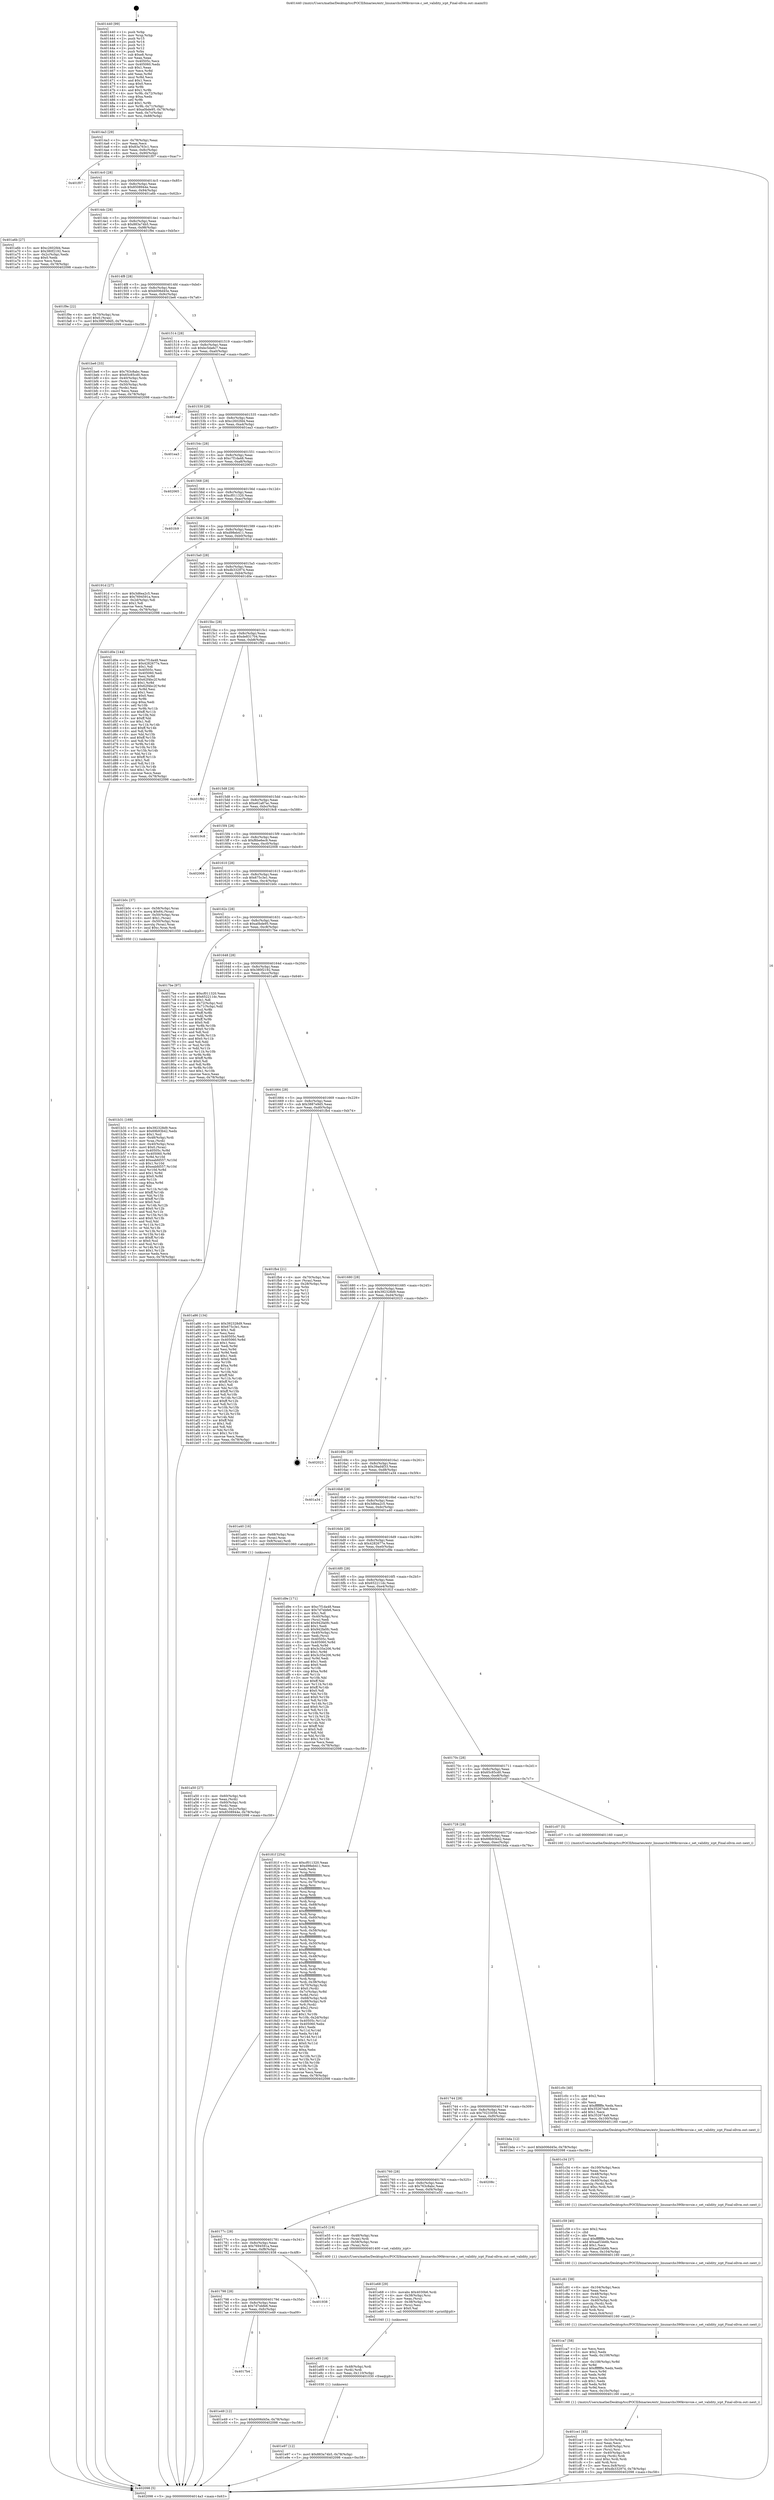 digraph "0x401440" {
  label = "0x401440 (/mnt/c/Users/mathe/Desktop/tcc/POCII/binaries/extr_linuxarchs390kvmvsie.c_set_validity_icpt_Final-ollvm.out::main(0))"
  labelloc = "t"
  node[shape=record]

  Entry [label="",width=0.3,height=0.3,shape=circle,fillcolor=black,style=filled]
  "0x4014a3" [label="{
     0x4014a3 [29]\l
     | [instrs]\l
     &nbsp;&nbsp;0x4014a3 \<+3\>: mov -0x78(%rbp),%eax\l
     &nbsp;&nbsp;0x4014a6 \<+2\>: mov %eax,%ecx\l
     &nbsp;&nbsp;0x4014a8 \<+6\>: sub $0x83a763c1,%ecx\l
     &nbsp;&nbsp;0x4014ae \<+6\>: mov %eax,-0x8c(%rbp)\l
     &nbsp;&nbsp;0x4014b4 \<+6\>: mov %ecx,-0x90(%rbp)\l
     &nbsp;&nbsp;0x4014ba \<+6\>: je 0000000000401f07 \<main+0xac7\>\l
  }"]
  "0x401f07" [label="{
     0x401f07\l
  }", style=dashed]
  "0x4014c0" [label="{
     0x4014c0 [28]\l
     | [instrs]\l
     &nbsp;&nbsp;0x4014c0 \<+5\>: jmp 00000000004014c5 \<main+0x85\>\l
     &nbsp;&nbsp;0x4014c5 \<+6\>: mov -0x8c(%rbp),%eax\l
     &nbsp;&nbsp;0x4014cb \<+5\>: sub $0x8508944e,%eax\l
     &nbsp;&nbsp;0x4014d0 \<+6\>: mov %eax,-0x94(%rbp)\l
     &nbsp;&nbsp;0x4014d6 \<+6\>: je 0000000000401a6b \<main+0x62b\>\l
  }"]
  Exit [label="",width=0.3,height=0.3,shape=circle,fillcolor=black,style=filled,peripheries=2]
  "0x401a6b" [label="{
     0x401a6b [27]\l
     | [instrs]\l
     &nbsp;&nbsp;0x401a6b \<+5\>: mov $0xc2602fd4,%eax\l
     &nbsp;&nbsp;0x401a70 \<+5\>: mov $0x380f2192,%ecx\l
     &nbsp;&nbsp;0x401a75 \<+3\>: mov -0x2c(%rbp),%edx\l
     &nbsp;&nbsp;0x401a78 \<+3\>: cmp $0x0,%edx\l
     &nbsp;&nbsp;0x401a7b \<+3\>: cmove %ecx,%eax\l
     &nbsp;&nbsp;0x401a7e \<+3\>: mov %eax,-0x78(%rbp)\l
     &nbsp;&nbsp;0x401a81 \<+5\>: jmp 0000000000402098 \<main+0xc58\>\l
  }"]
  "0x4014dc" [label="{
     0x4014dc [28]\l
     | [instrs]\l
     &nbsp;&nbsp;0x4014dc \<+5\>: jmp 00000000004014e1 \<main+0xa1\>\l
     &nbsp;&nbsp;0x4014e1 \<+6\>: mov -0x8c(%rbp),%eax\l
     &nbsp;&nbsp;0x4014e7 \<+5\>: sub $0x883a74b5,%eax\l
     &nbsp;&nbsp;0x4014ec \<+6\>: mov %eax,-0x98(%rbp)\l
     &nbsp;&nbsp;0x4014f2 \<+6\>: je 0000000000401f9e \<main+0xb5e\>\l
  }"]
  "0x401e97" [label="{
     0x401e97 [12]\l
     | [instrs]\l
     &nbsp;&nbsp;0x401e97 \<+7\>: movl $0x883a74b5,-0x78(%rbp)\l
     &nbsp;&nbsp;0x401e9e \<+5\>: jmp 0000000000402098 \<main+0xc58\>\l
  }"]
  "0x401f9e" [label="{
     0x401f9e [22]\l
     | [instrs]\l
     &nbsp;&nbsp;0x401f9e \<+4\>: mov -0x70(%rbp),%rax\l
     &nbsp;&nbsp;0x401fa2 \<+6\>: movl $0x0,(%rax)\l
     &nbsp;&nbsp;0x401fa8 \<+7\>: movl $0x3887e9d5,-0x78(%rbp)\l
     &nbsp;&nbsp;0x401faf \<+5\>: jmp 0000000000402098 \<main+0xc58\>\l
  }"]
  "0x4014f8" [label="{
     0x4014f8 [28]\l
     | [instrs]\l
     &nbsp;&nbsp;0x4014f8 \<+5\>: jmp 00000000004014fd \<main+0xbd\>\l
     &nbsp;&nbsp;0x4014fd \<+6\>: mov -0x8c(%rbp),%eax\l
     &nbsp;&nbsp;0x401503 \<+5\>: sub $0xb006d45e,%eax\l
     &nbsp;&nbsp;0x401508 \<+6\>: mov %eax,-0x9c(%rbp)\l
     &nbsp;&nbsp;0x40150e \<+6\>: je 0000000000401be6 \<main+0x7a6\>\l
  }"]
  "0x401e85" [label="{
     0x401e85 [18]\l
     | [instrs]\l
     &nbsp;&nbsp;0x401e85 \<+4\>: mov -0x48(%rbp),%rdi\l
     &nbsp;&nbsp;0x401e89 \<+3\>: mov (%rdi),%rdi\l
     &nbsp;&nbsp;0x401e8c \<+6\>: mov %eax,-0x110(%rbp)\l
     &nbsp;&nbsp;0x401e92 \<+5\>: call 0000000000401030 \<free@plt\>\l
     | [calls]\l
     &nbsp;&nbsp;0x401030 \{1\} (unknown)\l
  }"]
  "0x401be6" [label="{
     0x401be6 [33]\l
     | [instrs]\l
     &nbsp;&nbsp;0x401be6 \<+5\>: mov $0x763c8abc,%eax\l
     &nbsp;&nbsp;0x401beb \<+5\>: mov $0x65c85cd0,%ecx\l
     &nbsp;&nbsp;0x401bf0 \<+4\>: mov -0x40(%rbp),%rdx\l
     &nbsp;&nbsp;0x401bf4 \<+2\>: mov (%rdx),%esi\l
     &nbsp;&nbsp;0x401bf6 \<+4\>: mov -0x50(%rbp),%rdx\l
     &nbsp;&nbsp;0x401bfa \<+2\>: cmp (%rdx),%esi\l
     &nbsp;&nbsp;0x401bfc \<+3\>: cmovl %ecx,%eax\l
     &nbsp;&nbsp;0x401bff \<+3\>: mov %eax,-0x78(%rbp)\l
     &nbsp;&nbsp;0x401c02 \<+5\>: jmp 0000000000402098 \<main+0xc58\>\l
  }"]
  "0x401514" [label="{
     0x401514 [28]\l
     | [instrs]\l
     &nbsp;&nbsp;0x401514 \<+5\>: jmp 0000000000401519 \<main+0xd9\>\l
     &nbsp;&nbsp;0x401519 \<+6\>: mov -0x8c(%rbp),%eax\l
     &nbsp;&nbsp;0x40151f \<+5\>: sub $0xbc5da6c7,%eax\l
     &nbsp;&nbsp;0x401524 \<+6\>: mov %eax,-0xa0(%rbp)\l
     &nbsp;&nbsp;0x40152a \<+6\>: je 0000000000401eaf \<main+0xa6f\>\l
  }"]
  "0x401e68" [label="{
     0x401e68 [29]\l
     | [instrs]\l
     &nbsp;&nbsp;0x401e68 \<+10\>: movabs $0x4030b6,%rdi\l
     &nbsp;&nbsp;0x401e72 \<+4\>: mov -0x38(%rbp),%rsi\l
     &nbsp;&nbsp;0x401e76 \<+2\>: mov %eax,(%rsi)\l
     &nbsp;&nbsp;0x401e78 \<+4\>: mov -0x38(%rbp),%rsi\l
     &nbsp;&nbsp;0x401e7c \<+2\>: mov (%rsi),%esi\l
     &nbsp;&nbsp;0x401e7e \<+2\>: mov $0x0,%al\l
     &nbsp;&nbsp;0x401e80 \<+5\>: call 0000000000401040 \<printf@plt\>\l
     | [calls]\l
     &nbsp;&nbsp;0x401040 \{1\} (unknown)\l
  }"]
  "0x401eaf" [label="{
     0x401eaf\l
  }", style=dashed]
  "0x401530" [label="{
     0x401530 [28]\l
     | [instrs]\l
     &nbsp;&nbsp;0x401530 \<+5\>: jmp 0000000000401535 \<main+0xf5\>\l
     &nbsp;&nbsp;0x401535 \<+6\>: mov -0x8c(%rbp),%eax\l
     &nbsp;&nbsp;0x40153b \<+5\>: sub $0xc2602fd4,%eax\l
     &nbsp;&nbsp;0x401540 \<+6\>: mov %eax,-0xa4(%rbp)\l
     &nbsp;&nbsp;0x401546 \<+6\>: je 0000000000401ea3 \<main+0xa63\>\l
  }"]
  "0x4017b4" [label="{
     0x4017b4\l
  }", style=dashed]
  "0x401ea3" [label="{
     0x401ea3\l
  }", style=dashed]
  "0x40154c" [label="{
     0x40154c [28]\l
     | [instrs]\l
     &nbsp;&nbsp;0x40154c \<+5\>: jmp 0000000000401551 \<main+0x111\>\l
     &nbsp;&nbsp;0x401551 \<+6\>: mov -0x8c(%rbp),%eax\l
     &nbsp;&nbsp;0x401557 \<+5\>: sub $0xc7f1da48,%eax\l
     &nbsp;&nbsp;0x40155c \<+6\>: mov %eax,-0xa8(%rbp)\l
     &nbsp;&nbsp;0x401562 \<+6\>: je 0000000000402065 \<main+0xc25\>\l
  }"]
  "0x401e49" [label="{
     0x401e49 [12]\l
     | [instrs]\l
     &nbsp;&nbsp;0x401e49 \<+7\>: movl $0xb006d45e,-0x78(%rbp)\l
     &nbsp;&nbsp;0x401e50 \<+5\>: jmp 0000000000402098 \<main+0xc58\>\l
  }"]
  "0x402065" [label="{
     0x402065\l
  }", style=dashed]
  "0x401568" [label="{
     0x401568 [28]\l
     | [instrs]\l
     &nbsp;&nbsp;0x401568 \<+5\>: jmp 000000000040156d \<main+0x12d\>\l
     &nbsp;&nbsp;0x40156d \<+6\>: mov -0x8c(%rbp),%eax\l
     &nbsp;&nbsp;0x401573 \<+5\>: sub $0xcf011320,%eax\l
     &nbsp;&nbsp;0x401578 \<+6\>: mov %eax,-0xac(%rbp)\l
     &nbsp;&nbsp;0x40157e \<+6\>: je 0000000000401fc9 \<main+0xb89\>\l
  }"]
  "0x401798" [label="{
     0x401798 [28]\l
     | [instrs]\l
     &nbsp;&nbsp;0x401798 \<+5\>: jmp 000000000040179d \<main+0x35d\>\l
     &nbsp;&nbsp;0x40179d \<+6\>: mov -0x8c(%rbp),%eax\l
     &nbsp;&nbsp;0x4017a3 \<+5\>: sub $0x7d7ebfe6,%eax\l
     &nbsp;&nbsp;0x4017a8 \<+6\>: mov %eax,-0xfc(%rbp)\l
     &nbsp;&nbsp;0x4017ae \<+6\>: je 0000000000401e49 \<main+0xa09\>\l
  }"]
  "0x401fc9" [label="{
     0x401fc9\l
  }", style=dashed]
  "0x401584" [label="{
     0x401584 [28]\l
     | [instrs]\l
     &nbsp;&nbsp;0x401584 \<+5\>: jmp 0000000000401589 \<main+0x149\>\l
     &nbsp;&nbsp;0x401589 \<+6\>: mov -0x8c(%rbp),%eax\l
     &nbsp;&nbsp;0x40158f \<+5\>: sub $0xd98eb411,%eax\l
     &nbsp;&nbsp;0x401594 \<+6\>: mov %eax,-0xb0(%rbp)\l
     &nbsp;&nbsp;0x40159a \<+6\>: je 000000000040191d \<main+0x4dd\>\l
  }"]
  "0x401938" [label="{
     0x401938\l
  }", style=dashed]
  "0x40191d" [label="{
     0x40191d [27]\l
     | [instrs]\l
     &nbsp;&nbsp;0x40191d \<+5\>: mov $0x3d6ea2c5,%eax\l
     &nbsp;&nbsp;0x401922 \<+5\>: mov $0x7694591a,%ecx\l
     &nbsp;&nbsp;0x401927 \<+3\>: mov -0x2d(%rbp),%dl\l
     &nbsp;&nbsp;0x40192a \<+3\>: test $0x1,%dl\l
     &nbsp;&nbsp;0x40192d \<+3\>: cmovne %ecx,%eax\l
     &nbsp;&nbsp;0x401930 \<+3\>: mov %eax,-0x78(%rbp)\l
     &nbsp;&nbsp;0x401933 \<+5\>: jmp 0000000000402098 \<main+0xc58\>\l
  }"]
  "0x4015a0" [label="{
     0x4015a0 [28]\l
     | [instrs]\l
     &nbsp;&nbsp;0x4015a0 \<+5\>: jmp 00000000004015a5 \<main+0x165\>\l
     &nbsp;&nbsp;0x4015a5 \<+6\>: mov -0x8c(%rbp),%eax\l
     &nbsp;&nbsp;0x4015ab \<+5\>: sub $0xdb332974,%eax\l
     &nbsp;&nbsp;0x4015b0 \<+6\>: mov %eax,-0xb4(%rbp)\l
     &nbsp;&nbsp;0x4015b6 \<+6\>: je 0000000000401d0e \<main+0x8ce\>\l
  }"]
  "0x40177c" [label="{
     0x40177c [28]\l
     | [instrs]\l
     &nbsp;&nbsp;0x40177c \<+5\>: jmp 0000000000401781 \<main+0x341\>\l
     &nbsp;&nbsp;0x401781 \<+6\>: mov -0x8c(%rbp),%eax\l
     &nbsp;&nbsp;0x401787 \<+5\>: sub $0x7694591a,%eax\l
     &nbsp;&nbsp;0x40178c \<+6\>: mov %eax,-0xf8(%rbp)\l
     &nbsp;&nbsp;0x401792 \<+6\>: je 0000000000401938 \<main+0x4f8\>\l
  }"]
  "0x401d0e" [label="{
     0x401d0e [144]\l
     | [instrs]\l
     &nbsp;&nbsp;0x401d0e \<+5\>: mov $0xc7f1da48,%eax\l
     &nbsp;&nbsp;0x401d13 \<+5\>: mov $0x4282677e,%ecx\l
     &nbsp;&nbsp;0x401d18 \<+2\>: mov $0x1,%dl\l
     &nbsp;&nbsp;0x401d1a \<+7\>: mov 0x40505c,%esi\l
     &nbsp;&nbsp;0x401d21 \<+7\>: mov 0x405060,%edi\l
     &nbsp;&nbsp;0x401d28 \<+3\>: mov %esi,%r8d\l
     &nbsp;&nbsp;0x401d2b \<+7\>: add $0x62f4bc2f,%r8d\l
     &nbsp;&nbsp;0x401d32 \<+4\>: sub $0x1,%r8d\l
     &nbsp;&nbsp;0x401d36 \<+7\>: sub $0x62f4bc2f,%r8d\l
     &nbsp;&nbsp;0x401d3d \<+4\>: imul %r8d,%esi\l
     &nbsp;&nbsp;0x401d41 \<+3\>: and $0x1,%esi\l
     &nbsp;&nbsp;0x401d44 \<+3\>: cmp $0x0,%esi\l
     &nbsp;&nbsp;0x401d47 \<+4\>: sete %r9b\l
     &nbsp;&nbsp;0x401d4b \<+3\>: cmp $0xa,%edi\l
     &nbsp;&nbsp;0x401d4e \<+4\>: setl %r10b\l
     &nbsp;&nbsp;0x401d52 \<+3\>: mov %r9b,%r11b\l
     &nbsp;&nbsp;0x401d55 \<+4\>: xor $0xff,%r11b\l
     &nbsp;&nbsp;0x401d59 \<+3\>: mov %r10b,%bl\l
     &nbsp;&nbsp;0x401d5c \<+3\>: xor $0xff,%bl\l
     &nbsp;&nbsp;0x401d5f \<+3\>: xor $0x1,%dl\l
     &nbsp;&nbsp;0x401d62 \<+3\>: mov %r11b,%r14b\l
     &nbsp;&nbsp;0x401d65 \<+4\>: and $0xff,%r14b\l
     &nbsp;&nbsp;0x401d69 \<+3\>: and %dl,%r9b\l
     &nbsp;&nbsp;0x401d6c \<+3\>: mov %bl,%r15b\l
     &nbsp;&nbsp;0x401d6f \<+4\>: and $0xff,%r15b\l
     &nbsp;&nbsp;0x401d73 \<+3\>: and %dl,%r10b\l
     &nbsp;&nbsp;0x401d76 \<+3\>: or %r9b,%r14b\l
     &nbsp;&nbsp;0x401d79 \<+3\>: or %r10b,%r15b\l
     &nbsp;&nbsp;0x401d7c \<+3\>: xor %r15b,%r14b\l
     &nbsp;&nbsp;0x401d7f \<+3\>: or %bl,%r11b\l
     &nbsp;&nbsp;0x401d82 \<+4\>: xor $0xff,%r11b\l
     &nbsp;&nbsp;0x401d86 \<+3\>: or $0x1,%dl\l
     &nbsp;&nbsp;0x401d89 \<+3\>: and %dl,%r11b\l
     &nbsp;&nbsp;0x401d8c \<+3\>: or %r11b,%r14b\l
     &nbsp;&nbsp;0x401d8f \<+4\>: test $0x1,%r14b\l
     &nbsp;&nbsp;0x401d93 \<+3\>: cmovne %ecx,%eax\l
     &nbsp;&nbsp;0x401d96 \<+3\>: mov %eax,-0x78(%rbp)\l
     &nbsp;&nbsp;0x401d99 \<+5\>: jmp 0000000000402098 \<main+0xc58\>\l
  }"]
  "0x4015bc" [label="{
     0x4015bc [28]\l
     | [instrs]\l
     &nbsp;&nbsp;0x4015bc \<+5\>: jmp 00000000004015c1 \<main+0x181\>\l
     &nbsp;&nbsp;0x4015c1 \<+6\>: mov -0x8c(%rbp),%eax\l
     &nbsp;&nbsp;0x4015c7 \<+5\>: sub $0xde831704,%eax\l
     &nbsp;&nbsp;0x4015cc \<+6\>: mov %eax,-0xb8(%rbp)\l
     &nbsp;&nbsp;0x4015d2 \<+6\>: je 0000000000401f92 \<main+0xb52\>\l
  }"]
  "0x401e55" [label="{
     0x401e55 [19]\l
     | [instrs]\l
     &nbsp;&nbsp;0x401e55 \<+4\>: mov -0x48(%rbp),%rax\l
     &nbsp;&nbsp;0x401e59 \<+3\>: mov (%rax),%rdi\l
     &nbsp;&nbsp;0x401e5c \<+4\>: mov -0x58(%rbp),%rax\l
     &nbsp;&nbsp;0x401e60 \<+3\>: mov (%rax),%rsi\l
     &nbsp;&nbsp;0x401e63 \<+5\>: call 0000000000401400 \<set_validity_icpt\>\l
     | [calls]\l
     &nbsp;&nbsp;0x401400 \{1\} (/mnt/c/Users/mathe/Desktop/tcc/POCII/binaries/extr_linuxarchs390kvmvsie.c_set_validity_icpt_Final-ollvm.out::set_validity_icpt)\l
  }"]
  "0x401f92" [label="{
     0x401f92\l
  }", style=dashed]
  "0x4015d8" [label="{
     0x4015d8 [28]\l
     | [instrs]\l
     &nbsp;&nbsp;0x4015d8 \<+5\>: jmp 00000000004015dd \<main+0x19d\>\l
     &nbsp;&nbsp;0x4015dd \<+6\>: mov -0x8c(%rbp),%eax\l
     &nbsp;&nbsp;0x4015e3 \<+5\>: sub $0xe61a87ac,%eax\l
     &nbsp;&nbsp;0x4015e8 \<+6\>: mov %eax,-0xbc(%rbp)\l
     &nbsp;&nbsp;0x4015ee \<+6\>: je 00000000004019c8 \<main+0x588\>\l
  }"]
  "0x401760" [label="{
     0x401760 [28]\l
     | [instrs]\l
     &nbsp;&nbsp;0x401760 \<+5\>: jmp 0000000000401765 \<main+0x325\>\l
     &nbsp;&nbsp;0x401765 \<+6\>: mov -0x8c(%rbp),%eax\l
     &nbsp;&nbsp;0x40176b \<+5\>: sub $0x763c8abc,%eax\l
     &nbsp;&nbsp;0x401770 \<+6\>: mov %eax,-0xf4(%rbp)\l
     &nbsp;&nbsp;0x401776 \<+6\>: je 0000000000401e55 \<main+0xa15\>\l
  }"]
  "0x4019c8" [label="{
     0x4019c8\l
  }", style=dashed]
  "0x4015f4" [label="{
     0x4015f4 [28]\l
     | [instrs]\l
     &nbsp;&nbsp;0x4015f4 \<+5\>: jmp 00000000004015f9 \<main+0x1b9\>\l
     &nbsp;&nbsp;0x4015f9 \<+6\>: mov -0x8c(%rbp),%eax\l
     &nbsp;&nbsp;0x4015ff \<+5\>: sub $0xf6be6ec9,%eax\l
     &nbsp;&nbsp;0x401604 \<+6\>: mov %eax,-0xc0(%rbp)\l
     &nbsp;&nbsp;0x40160a \<+6\>: je 0000000000402008 \<main+0xbc8\>\l
  }"]
  "0x40208c" [label="{
     0x40208c\l
  }", style=dashed]
  "0x402008" [label="{
     0x402008\l
  }", style=dashed]
  "0x401610" [label="{
     0x401610 [28]\l
     | [instrs]\l
     &nbsp;&nbsp;0x401610 \<+5\>: jmp 0000000000401615 \<main+0x1d5\>\l
     &nbsp;&nbsp;0x401615 \<+6\>: mov -0x8c(%rbp),%eax\l
     &nbsp;&nbsp;0x40161b \<+5\>: sub $0x675c3e1,%eax\l
     &nbsp;&nbsp;0x401620 \<+6\>: mov %eax,-0xc4(%rbp)\l
     &nbsp;&nbsp;0x401626 \<+6\>: je 0000000000401b0c \<main+0x6cc\>\l
  }"]
  "0x401ce1" [label="{
     0x401ce1 [45]\l
     | [instrs]\l
     &nbsp;&nbsp;0x401ce1 \<+6\>: mov -0x10c(%rbp),%ecx\l
     &nbsp;&nbsp;0x401ce7 \<+3\>: imul %eax,%ecx\l
     &nbsp;&nbsp;0x401cea \<+4\>: mov -0x48(%rbp),%rsi\l
     &nbsp;&nbsp;0x401cee \<+3\>: mov (%rsi),%rsi\l
     &nbsp;&nbsp;0x401cf1 \<+4\>: mov -0x40(%rbp),%rdi\l
     &nbsp;&nbsp;0x401cf5 \<+3\>: movslq (%rdi),%rdi\l
     &nbsp;&nbsp;0x401cf8 \<+4\>: imul $0xc,%rdi,%rdi\l
     &nbsp;&nbsp;0x401cfc \<+3\>: add %rdi,%rsi\l
     &nbsp;&nbsp;0x401cff \<+3\>: mov %ecx,0x8(%rsi)\l
     &nbsp;&nbsp;0x401d02 \<+7\>: movl $0xdb332974,-0x78(%rbp)\l
     &nbsp;&nbsp;0x401d09 \<+5\>: jmp 0000000000402098 \<main+0xc58\>\l
  }"]
  "0x401b0c" [label="{
     0x401b0c [37]\l
     | [instrs]\l
     &nbsp;&nbsp;0x401b0c \<+4\>: mov -0x58(%rbp),%rax\l
     &nbsp;&nbsp;0x401b10 \<+7\>: movq $0x64,(%rax)\l
     &nbsp;&nbsp;0x401b17 \<+4\>: mov -0x50(%rbp),%rax\l
     &nbsp;&nbsp;0x401b1b \<+6\>: movl $0x1,(%rax)\l
     &nbsp;&nbsp;0x401b21 \<+4\>: mov -0x50(%rbp),%rax\l
     &nbsp;&nbsp;0x401b25 \<+3\>: movslq (%rax),%rax\l
     &nbsp;&nbsp;0x401b28 \<+4\>: imul $0xc,%rax,%rdi\l
     &nbsp;&nbsp;0x401b2c \<+5\>: call 0000000000401050 \<malloc@plt\>\l
     | [calls]\l
     &nbsp;&nbsp;0x401050 \{1\} (unknown)\l
  }"]
  "0x40162c" [label="{
     0x40162c [28]\l
     | [instrs]\l
     &nbsp;&nbsp;0x40162c \<+5\>: jmp 0000000000401631 \<main+0x1f1\>\l
     &nbsp;&nbsp;0x401631 \<+6\>: mov -0x8c(%rbp),%eax\l
     &nbsp;&nbsp;0x401637 \<+5\>: sub $0xa0bde95,%eax\l
     &nbsp;&nbsp;0x40163c \<+6\>: mov %eax,-0xc8(%rbp)\l
     &nbsp;&nbsp;0x401642 \<+6\>: je 00000000004017be \<main+0x37e\>\l
  }"]
  "0x401ca7" [label="{
     0x401ca7 [58]\l
     | [instrs]\l
     &nbsp;&nbsp;0x401ca7 \<+2\>: xor %ecx,%ecx\l
     &nbsp;&nbsp;0x401ca9 \<+5\>: mov $0x2,%edx\l
     &nbsp;&nbsp;0x401cae \<+6\>: mov %edx,-0x108(%rbp)\l
     &nbsp;&nbsp;0x401cb4 \<+1\>: cltd\l
     &nbsp;&nbsp;0x401cb5 \<+7\>: mov -0x108(%rbp),%r8d\l
     &nbsp;&nbsp;0x401cbc \<+3\>: idiv %r8d\l
     &nbsp;&nbsp;0x401cbf \<+6\>: imul $0xfffffffe,%edx,%edx\l
     &nbsp;&nbsp;0x401cc5 \<+3\>: mov %ecx,%r9d\l
     &nbsp;&nbsp;0x401cc8 \<+3\>: sub %edx,%r9d\l
     &nbsp;&nbsp;0x401ccb \<+2\>: mov %ecx,%edx\l
     &nbsp;&nbsp;0x401ccd \<+3\>: sub $0x1,%edx\l
     &nbsp;&nbsp;0x401cd0 \<+3\>: add %edx,%r9d\l
     &nbsp;&nbsp;0x401cd3 \<+3\>: sub %r9d,%ecx\l
     &nbsp;&nbsp;0x401cd6 \<+6\>: mov %ecx,-0x10c(%rbp)\l
     &nbsp;&nbsp;0x401cdc \<+5\>: call 0000000000401160 \<next_i\>\l
     | [calls]\l
     &nbsp;&nbsp;0x401160 \{1\} (/mnt/c/Users/mathe/Desktop/tcc/POCII/binaries/extr_linuxarchs390kvmvsie.c_set_validity_icpt_Final-ollvm.out::next_i)\l
  }"]
  "0x4017be" [label="{
     0x4017be [97]\l
     | [instrs]\l
     &nbsp;&nbsp;0x4017be \<+5\>: mov $0xcf011320,%eax\l
     &nbsp;&nbsp;0x4017c3 \<+5\>: mov $0x652211dc,%ecx\l
     &nbsp;&nbsp;0x4017c8 \<+2\>: mov $0x1,%dl\l
     &nbsp;&nbsp;0x4017ca \<+4\>: mov -0x72(%rbp),%sil\l
     &nbsp;&nbsp;0x4017ce \<+4\>: mov -0x71(%rbp),%dil\l
     &nbsp;&nbsp;0x4017d2 \<+3\>: mov %sil,%r8b\l
     &nbsp;&nbsp;0x4017d5 \<+4\>: xor $0xff,%r8b\l
     &nbsp;&nbsp;0x4017d9 \<+3\>: mov %dil,%r9b\l
     &nbsp;&nbsp;0x4017dc \<+4\>: xor $0xff,%r9b\l
     &nbsp;&nbsp;0x4017e0 \<+3\>: xor $0x0,%dl\l
     &nbsp;&nbsp;0x4017e3 \<+3\>: mov %r8b,%r10b\l
     &nbsp;&nbsp;0x4017e6 \<+4\>: and $0x0,%r10b\l
     &nbsp;&nbsp;0x4017ea \<+3\>: and %dl,%sil\l
     &nbsp;&nbsp;0x4017ed \<+3\>: mov %r9b,%r11b\l
     &nbsp;&nbsp;0x4017f0 \<+4\>: and $0x0,%r11b\l
     &nbsp;&nbsp;0x4017f4 \<+3\>: and %dl,%dil\l
     &nbsp;&nbsp;0x4017f7 \<+3\>: or %sil,%r10b\l
     &nbsp;&nbsp;0x4017fa \<+3\>: or %dil,%r11b\l
     &nbsp;&nbsp;0x4017fd \<+3\>: xor %r11b,%r10b\l
     &nbsp;&nbsp;0x401800 \<+3\>: or %r9b,%r8b\l
     &nbsp;&nbsp;0x401803 \<+4\>: xor $0xff,%r8b\l
     &nbsp;&nbsp;0x401807 \<+3\>: or $0x0,%dl\l
     &nbsp;&nbsp;0x40180a \<+3\>: and %dl,%r8b\l
     &nbsp;&nbsp;0x40180d \<+3\>: or %r8b,%r10b\l
     &nbsp;&nbsp;0x401810 \<+4\>: test $0x1,%r10b\l
     &nbsp;&nbsp;0x401814 \<+3\>: cmovne %ecx,%eax\l
     &nbsp;&nbsp;0x401817 \<+3\>: mov %eax,-0x78(%rbp)\l
     &nbsp;&nbsp;0x40181a \<+5\>: jmp 0000000000402098 \<main+0xc58\>\l
  }"]
  "0x401648" [label="{
     0x401648 [28]\l
     | [instrs]\l
     &nbsp;&nbsp;0x401648 \<+5\>: jmp 000000000040164d \<main+0x20d\>\l
     &nbsp;&nbsp;0x40164d \<+6\>: mov -0x8c(%rbp),%eax\l
     &nbsp;&nbsp;0x401653 \<+5\>: sub $0x380f2192,%eax\l
     &nbsp;&nbsp;0x401658 \<+6\>: mov %eax,-0xcc(%rbp)\l
     &nbsp;&nbsp;0x40165e \<+6\>: je 0000000000401a86 \<main+0x646\>\l
  }"]
  "0x402098" [label="{
     0x402098 [5]\l
     | [instrs]\l
     &nbsp;&nbsp;0x402098 \<+5\>: jmp 00000000004014a3 \<main+0x63\>\l
  }"]
  "0x401440" [label="{
     0x401440 [99]\l
     | [instrs]\l
     &nbsp;&nbsp;0x401440 \<+1\>: push %rbp\l
     &nbsp;&nbsp;0x401441 \<+3\>: mov %rsp,%rbp\l
     &nbsp;&nbsp;0x401444 \<+2\>: push %r15\l
     &nbsp;&nbsp;0x401446 \<+2\>: push %r14\l
     &nbsp;&nbsp;0x401448 \<+2\>: push %r13\l
     &nbsp;&nbsp;0x40144a \<+2\>: push %r12\l
     &nbsp;&nbsp;0x40144c \<+1\>: push %rbx\l
     &nbsp;&nbsp;0x40144d \<+7\>: sub $0xe8,%rsp\l
     &nbsp;&nbsp;0x401454 \<+2\>: xor %eax,%eax\l
     &nbsp;&nbsp;0x401456 \<+7\>: mov 0x40505c,%ecx\l
     &nbsp;&nbsp;0x40145d \<+7\>: mov 0x405060,%edx\l
     &nbsp;&nbsp;0x401464 \<+3\>: sub $0x1,%eax\l
     &nbsp;&nbsp;0x401467 \<+3\>: mov %ecx,%r8d\l
     &nbsp;&nbsp;0x40146a \<+3\>: add %eax,%r8d\l
     &nbsp;&nbsp;0x40146d \<+4\>: imul %r8d,%ecx\l
     &nbsp;&nbsp;0x401471 \<+3\>: and $0x1,%ecx\l
     &nbsp;&nbsp;0x401474 \<+3\>: cmp $0x0,%ecx\l
     &nbsp;&nbsp;0x401477 \<+4\>: sete %r9b\l
     &nbsp;&nbsp;0x40147b \<+4\>: and $0x1,%r9b\l
     &nbsp;&nbsp;0x40147f \<+4\>: mov %r9b,-0x72(%rbp)\l
     &nbsp;&nbsp;0x401483 \<+3\>: cmp $0xa,%edx\l
     &nbsp;&nbsp;0x401486 \<+4\>: setl %r9b\l
     &nbsp;&nbsp;0x40148a \<+4\>: and $0x1,%r9b\l
     &nbsp;&nbsp;0x40148e \<+4\>: mov %r9b,-0x71(%rbp)\l
     &nbsp;&nbsp;0x401492 \<+7\>: movl $0xa0bde95,-0x78(%rbp)\l
     &nbsp;&nbsp;0x401499 \<+3\>: mov %edi,-0x7c(%rbp)\l
     &nbsp;&nbsp;0x40149c \<+7\>: mov %rsi,-0x88(%rbp)\l
  }"]
  "0x401c81" [label="{
     0x401c81 [38]\l
     | [instrs]\l
     &nbsp;&nbsp;0x401c81 \<+6\>: mov -0x104(%rbp),%ecx\l
     &nbsp;&nbsp;0x401c87 \<+3\>: imul %eax,%ecx\l
     &nbsp;&nbsp;0x401c8a \<+4\>: mov -0x48(%rbp),%rsi\l
     &nbsp;&nbsp;0x401c8e \<+3\>: mov (%rsi),%rsi\l
     &nbsp;&nbsp;0x401c91 \<+4\>: mov -0x40(%rbp),%rdi\l
     &nbsp;&nbsp;0x401c95 \<+3\>: movslq (%rdi),%rdi\l
     &nbsp;&nbsp;0x401c98 \<+4\>: imul $0xc,%rdi,%rdi\l
     &nbsp;&nbsp;0x401c9c \<+3\>: add %rdi,%rsi\l
     &nbsp;&nbsp;0x401c9f \<+3\>: mov %ecx,0x4(%rsi)\l
     &nbsp;&nbsp;0x401ca2 \<+5\>: call 0000000000401160 \<next_i\>\l
     | [calls]\l
     &nbsp;&nbsp;0x401160 \{1\} (/mnt/c/Users/mathe/Desktop/tcc/POCII/binaries/extr_linuxarchs390kvmvsie.c_set_validity_icpt_Final-ollvm.out::next_i)\l
  }"]
  "0x401a86" [label="{
     0x401a86 [134]\l
     | [instrs]\l
     &nbsp;&nbsp;0x401a86 \<+5\>: mov $0x392328d9,%eax\l
     &nbsp;&nbsp;0x401a8b \<+5\>: mov $0x675c3e1,%ecx\l
     &nbsp;&nbsp;0x401a90 \<+2\>: mov $0x1,%dl\l
     &nbsp;&nbsp;0x401a92 \<+2\>: xor %esi,%esi\l
     &nbsp;&nbsp;0x401a94 \<+7\>: mov 0x40505c,%edi\l
     &nbsp;&nbsp;0x401a9b \<+8\>: mov 0x405060,%r8d\l
     &nbsp;&nbsp;0x401aa3 \<+3\>: sub $0x1,%esi\l
     &nbsp;&nbsp;0x401aa6 \<+3\>: mov %edi,%r9d\l
     &nbsp;&nbsp;0x401aa9 \<+3\>: add %esi,%r9d\l
     &nbsp;&nbsp;0x401aac \<+4\>: imul %r9d,%edi\l
     &nbsp;&nbsp;0x401ab0 \<+3\>: and $0x1,%edi\l
     &nbsp;&nbsp;0x401ab3 \<+3\>: cmp $0x0,%edi\l
     &nbsp;&nbsp;0x401ab6 \<+4\>: sete %r10b\l
     &nbsp;&nbsp;0x401aba \<+4\>: cmp $0xa,%r8d\l
     &nbsp;&nbsp;0x401abe \<+4\>: setl %r11b\l
     &nbsp;&nbsp;0x401ac2 \<+3\>: mov %r10b,%bl\l
     &nbsp;&nbsp;0x401ac5 \<+3\>: xor $0xff,%bl\l
     &nbsp;&nbsp;0x401ac8 \<+3\>: mov %r11b,%r14b\l
     &nbsp;&nbsp;0x401acb \<+4\>: xor $0xff,%r14b\l
     &nbsp;&nbsp;0x401acf \<+3\>: xor $0x1,%dl\l
     &nbsp;&nbsp;0x401ad2 \<+3\>: mov %bl,%r15b\l
     &nbsp;&nbsp;0x401ad5 \<+4\>: and $0xff,%r15b\l
     &nbsp;&nbsp;0x401ad9 \<+3\>: and %dl,%r10b\l
     &nbsp;&nbsp;0x401adc \<+3\>: mov %r14b,%r12b\l
     &nbsp;&nbsp;0x401adf \<+4\>: and $0xff,%r12b\l
     &nbsp;&nbsp;0x401ae3 \<+3\>: and %dl,%r11b\l
     &nbsp;&nbsp;0x401ae6 \<+3\>: or %r10b,%r15b\l
     &nbsp;&nbsp;0x401ae9 \<+3\>: or %r11b,%r12b\l
     &nbsp;&nbsp;0x401aec \<+3\>: xor %r12b,%r15b\l
     &nbsp;&nbsp;0x401aef \<+3\>: or %r14b,%bl\l
     &nbsp;&nbsp;0x401af2 \<+3\>: xor $0xff,%bl\l
     &nbsp;&nbsp;0x401af5 \<+3\>: or $0x1,%dl\l
     &nbsp;&nbsp;0x401af8 \<+2\>: and %dl,%bl\l
     &nbsp;&nbsp;0x401afa \<+3\>: or %bl,%r15b\l
     &nbsp;&nbsp;0x401afd \<+4\>: test $0x1,%r15b\l
     &nbsp;&nbsp;0x401b01 \<+3\>: cmovne %ecx,%eax\l
     &nbsp;&nbsp;0x401b04 \<+3\>: mov %eax,-0x78(%rbp)\l
     &nbsp;&nbsp;0x401b07 \<+5\>: jmp 0000000000402098 \<main+0xc58\>\l
  }"]
  "0x401664" [label="{
     0x401664 [28]\l
     | [instrs]\l
     &nbsp;&nbsp;0x401664 \<+5\>: jmp 0000000000401669 \<main+0x229\>\l
     &nbsp;&nbsp;0x401669 \<+6\>: mov -0x8c(%rbp),%eax\l
     &nbsp;&nbsp;0x40166f \<+5\>: sub $0x3887e9d5,%eax\l
     &nbsp;&nbsp;0x401674 \<+6\>: mov %eax,-0xd0(%rbp)\l
     &nbsp;&nbsp;0x40167a \<+6\>: je 0000000000401fb4 \<main+0xb74\>\l
  }"]
  "0x401c59" [label="{
     0x401c59 [40]\l
     | [instrs]\l
     &nbsp;&nbsp;0x401c59 \<+5\>: mov $0x2,%ecx\l
     &nbsp;&nbsp;0x401c5e \<+1\>: cltd\l
     &nbsp;&nbsp;0x401c5f \<+2\>: idiv %ecx\l
     &nbsp;&nbsp;0x401c61 \<+6\>: imul $0xfffffffe,%edx,%ecx\l
     &nbsp;&nbsp;0x401c67 \<+6\>: add $0xaaf1bb6b,%ecx\l
     &nbsp;&nbsp;0x401c6d \<+3\>: add $0x1,%ecx\l
     &nbsp;&nbsp;0x401c70 \<+6\>: sub $0xaaf1bb6b,%ecx\l
     &nbsp;&nbsp;0x401c76 \<+6\>: mov %ecx,-0x104(%rbp)\l
     &nbsp;&nbsp;0x401c7c \<+5\>: call 0000000000401160 \<next_i\>\l
     | [calls]\l
     &nbsp;&nbsp;0x401160 \{1\} (/mnt/c/Users/mathe/Desktop/tcc/POCII/binaries/extr_linuxarchs390kvmvsie.c_set_validity_icpt_Final-ollvm.out::next_i)\l
  }"]
  "0x401fb4" [label="{
     0x401fb4 [21]\l
     | [instrs]\l
     &nbsp;&nbsp;0x401fb4 \<+4\>: mov -0x70(%rbp),%rax\l
     &nbsp;&nbsp;0x401fb8 \<+2\>: mov (%rax),%eax\l
     &nbsp;&nbsp;0x401fba \<+4\>: lea -0x28(%rbp),%rsp\l
     &nbsp;&nbsp;0x401fbe \<+1\>: pop %rbx\l
     &nbsp;&nbsp;0x401fbf \<+2\>: pop %r12\l
     &nbsp;&nbsp;0x401fc1 \<+2\>: pop %r13\l
     &nbsp;&nbsp;0x401fc3 \<+2\>: pop %r14\l
     &nbsp;&nbsp;0x401fc5 \<+2\>: pop %r15\l
     &nbsp;&nbsp;0x401fc7 \<+1\>: pop %rbp\l
     &nbsp;&nbsp;0x401fc8 \<+1\>: ret\l
  }"]
  "0x401680" [label="{
     0x401680 [28]\l
     | [instrs]\l
     &nbsp;&nbsp;0x401680 \<+5\>: jmp 0000000000401685 \<main+0x245\>\l
     &nbsp;&nbsp;0x401685 \<+6\>: mov -0x8c(%rbp),%eax\l
     &nbsp;&nbsp;0x40168b \<+5\>: sub $0x392328d9,%eax\l
     &nbsp;&nbsp;0x401690 \<+6\>: mov %eax,-0xd4(%rbp)\l
     &nbsp;&nbsp;0x401696 \<+6\>: je 0000000000402023 \<main+0xbe3\>\l
  }"]
  "0x401c34" [label="{
     0x401c34 [37]\l
     | [instrs]\l
     &nbsp;&nbsp;0x401c34 \<+6\>: mov -0x100(%rbp),%ecx\l
     &nbsp;&nbsp;0x401c3a \<+3\>: imul %eax,%ecx\l
     &nbsp;&nbsp;0x401c3d \<+4\>: mov -0x48(%rbp),%rsi\l
     &nbsp;&nbsp;0x401c41 \<+3\>: mov (%rsi),%rsi\l
     &nbsp;&nbsp;0x401c44 \<+4\>: mov -0x40(%rbp),%rdi\l
     &nbsp;&nbsp;0x401c48 \<+3\>: movslq (%rdi),%rdi\l
     &nbsp;&nbsp;0x401c4b \<+4\>: imul $0xc,%rdi,%rdi\l
     &nbsp;&nbsp;0x401c4f \<+3\>: add %rdi,%rsi\l
     &nbsp;&nbsp;0x401c52 \<+2\>: mov %ecx,(%rsi)\l
     &nbsp;&nbsp;0x401c54 \<+5\>: call 0000000000401160 \<next_i\>\l
     | [calls]\l
     &nbsp;&nbsp;0x401160 \{1\} (/mnt/c/Users/mathe/Desktop/tcc/POCII/binaries/extr_linuxarchs390kvmvsie.c_set_validity_icpt_Final-ollvm.out::next_i)\l
  }"]
  "0x402023" [label="{
     0x402023\l
  }", style=dashed]
  "0x40169c" [label="{
     0x40169c [28]\l
     | [instrs]\l
     &nbsp;&nbsp;0x40169c \<+5\>: jmp 00000000004016a1 \<main+0x261\>\l
     &nbsp;&nbsp;0x4016a1 \<+6\>: mov -0x8c(%rbp),%eax\l
     &nbsp;&nbsp;0x4016a7 \<+5\>: sub $0x39ad4f33,%eax\l
     &nbsp;&nbsp;0x4016ac \<+6\>: mov %eax,-0xd8(%rbp)\l
     &nbsp;&nbsp;0x4016b2 \<+6\>: je 0000000000401a34 \<main+0x5f4\>\l
  }"]
  "0x401c0c" [label="{
     0x401c0c [40]\l
     | [instrs]\l
     &nbsp;&nbsp;0x401c0c \<+5\>: mov $0x2,%ecx\l
     &nbsp;&nbsp;0x401c11 \<+1\>: cltd\l
     &nbsp;&nbsp;0x401c12 \<+2\>: idiv %ecx\l
     &nbsp;&nbsp;0x401c14 \<+6\>: imul $0xfffffffe,%edx,%ecx\l
     &nbsp;&nbsp;0x401c1a \<+6\>: sub $0x352674a9,%ecx\l
     &nbsp;&nbsp;0x401c20 \<+3\>: add $0x1,%ecx\l
     &nbsp;&nbsp;0x401c23 \<+6\>: add $0x352674a9,%ecx\l
     &nbsp;&nbsp;0x401c29 \<+6\>: mov %ecx,-0x100(%rbp)\l
     &nbsp;&nbsp;0x401c2f \<+5\>: call 0000000000401160 \<next_i\>\l
     | [calls]\l
     &nbsp;&nbsp;0x401160 \{1\} (/mnt/c/Users/mathe/Desktop/tcc/POCII/binaries/extr_linuxarchs390kvmvsie.c_set_validity_icpt_Final-ollvm.out::next_i)\l
  }"]
  "0x401a34" [label="{
     0x401a34\l
  }", style=dashed]
  "0x4016b8" [label="{
     0x4016b8 [28]\l
     | [instrs]\l
     &nbsp;&nbsp;0x4016b8 \<+5\>: jmp 00000000004016bd \<main+0x27d\>\l
     &nbsp;&nbsp;0x4016bd \<+6\>: mov -0x8c(%rbp),%eax\l
     &nbsp;&nbsp;0x4016c3 \<+5\>: sub $0x3d6ea2c5,%eax\l
     &nbsp;&nbsp;0x4016c8 \<+6\>: mov %eax,-0xdc(%rbp)\l
     &nbsp;&nbsp;0x4016ce \<+6\>: je 0000000000401a40 \<main+0x600\>\l
  }"]
  "0x401744" [label="{
     0x401744 [28]\l
     | [instrs]\l
     &nbsp;&nbsp;0x401744 \<+5\>: jmp 0000000000401749 \<main+0x309\>\l
     &nbsp;&nbsp;0x401749 \<+6\>: mov -0x8c(%rbp),%eax\l
     &nbsp;&nbsp;0x40174f \<+5\>: sub $0x70233056,%eax\l
     &nbsp;&nbsp;0x401754 \<+6\>: mov %eax,-0xf0(%rbp)\l
     &nbsp;&nbsp;0x40175a \<+6\>: je 000000000040208c \<main+0xc4c\>\l
  }"]
  "0x401a40" [label="{
     0x401a40 [16]\l
     | [instrs]\l
     &nbsp;&nbsp;0x401a40 \<+4\>: mov -0x68(%rbp),%rax\l
     &nbsp;&nbsp;0x401a44 \<+3\>: mov (%rax),%rax\l
     &nbsp;&nbsp;0x401a47 \<+4\>: mov 0x8(%rax),%rdi\l
     &nbsp;&nbsp;0x401a4b \<+5\>: call 0000000000401060 \<atoi@plt\>\l
     | [calls]\l
     &nbsp;&nbsp;0x401060 \{1\} (unknown)\l
  }"]
  "0x4016d4" [label="{
     0x4016d4 [28]\l
     | [instrs]\l
     &nbsp;&nbsp;0x4016d4 \<+5\>: jmp 00000000004016d9 \<main+0x299\>\l
     &nbsp;&nbsp;0x4016d9 \<+6\>: mov -0x8c(%rbp),%eax\l
     &nbsp;&nbsp;0x4016df \<+5\>: sub $0x4282677e,%eax\l
     &nbsp;&nbsp;0x4016e4 \<+6\>: mov %eax,-0xe0(%rbp)\l
     &nbsp;&nbsp;0x4016ea \<+6\>: je 0000000000401d9e \<main+0x95e\>\l
  }"]
  "0x401bda" [label="{
     0x401bda [12]\l
     | [instrs]\l
     &nbsp;&nbsp;0x401bda \<+7\>: movl $0xb006d45e,-0x78(%rbp)\l
     &nbsp;&nbsp;0x401be1 \<+5\>: jmp 0000000000402098 \<main+0xc58\>\l
  }"]
  "0x401d9e" [label="{
     0x401d9e [171]\l
     | [instrs]\l
     &nbsp;&nbsp;0x401d9e \<+5\>: mov $0xc7f1da48,%eax\l
     &nbsp;&nbsp;0x401da3 \<+5\>: mov $0x7d7ebfe6,%ecx\l
     &nbsp;&nbsp;0x401da8 \<+2\>: mov $0x1,%dl\l
     &nbsp;&nbsp;0x401daa \<+4\>: mov -0x40(%rbp),%rsi\l
     &nbsp;&nbsp;0x401dae \<+2\>: mov (%rsi),%edi\l
     &nbsp;&nbsp;0x401db0 \<+6\>: add $0x942fa0fc,%edi\l
     &nbsp;&nbsp;0x401db6 \<+3\>: add $0x1,%edi\l
     &nbsp;&nbsp;0x401db9 \<+6\>: sub $0x942fa0fc,%edi\l
     &nbsp;&nbsp;0x401dbf \<+4\>: mov -0x40(%rbp),%rsi\l
     &nbsp;&nbsp;0x401dc3 \<+2\>: mov %edi,(%rsi)\l
     &nbsp;&nbsp;0x401dc5 \<+7\>: mov 0x40505c,%edi\l
     &nbsp;&nbsp;0x401dcc \<+8\>: mov 0x405060,%r8d\l
     &nbsp;&nbsp;0x401dd4 \<+3\>: mov %edi,%r9d\l
     &nbsp;&nbsp;0x401dd7 \<+7\>: sub $0x3c35e206,%r9d\l
     &nbsp;&nbsp;0x401dde \<+4\>: sub $0x1,%r9d\l
     &nbsp;&nbsp;0x401de2 \<+7\>: add $0x3c35e206,%r9d\l
     &nbsp;&nbsp;0x401de9 \<+4\>: imul %r9d,%edi\l
     &nbsp;&nbsp;0x401ded \<+3\>: and $0x1,%edi\l
     &nbsp;&nbsp;0x401df0 \<+3\>: cmp $0x0,%edi\l
     &nbsp;&nbsp;0x401df3 \<+4\>: sete %r10b\l
     &nbsp;&nbsp;0x401df7 \<+4\>: cmp $0xa,%r8d\l
     &nbsp;&nbsp;0x401dfb \<+4\>: setl %r11b\l
     &nbsp;&nbsp;0x401dff \<+3\>: mov %r10b,%bl\l
     &nbsp;&nbsp;0x401e02 \<+3\>: xor $0xff,%bl\l
     &nbsp;&nbsp;0x401e05 \<+3\>: mov %r11b,%r14b\l
     &nbsp;&nbsp;0x401e08 \<+4\>: xor $0xff,%r14b\l
     &nbsp;&nbsp;0x401e0c \<+3\>: xor $0x0,%dl\l
     &nbsp;&nbsp;0x401e0f \<+3\>: mov %bl,%r15b\l
     &nbsp;&nbsp;0x401e12 \<+4\>: and $0x0,%r15b\l
     &nbsp;&nbsp;0x401e16 \<+3\>: and %dl,%r10b\l
     &nbsp;&nbsp;0x401e19 \<+3\>: mov %r14b,%r12b\l
     &nbsp;&nbsp;0x401e1c \<+4\>: and $0x0,%r12b\l
     &nbsp;&nbsp;0x401e20 \<+3\>: and %dl,%r11b\l
     &nbsp;&nbsp;0x401e23 \<+3\>: or %r10b,%r15b\l
     &nbsp;&nbsp;0x401e26 \<+3\>: or %r11b,%r12b\l
     &nbsp;&nbsp;0x401e29 \<+3\>: xor %r12b,%r15b\l
     &nbsp;&nbsp;0x401e2c \<+3\>: or %r14b,%bl\l
     &nbsp;&nbsp;0x401e2f \<+3\>: xor $0xff,%bl\l
     &nbsp;&nbsp;0x401e32 \<+3\>: or $0x0,%dl\l
     &nbsp;&nbsp;0x401e35 \<+2\>: and %dl,%bl\l
     &nbsp;&nbsp;0x401e37 \<+3\>: or %bl,%r15b\l
     &nbsp;&nbsp;0x401e3a \<+4\>: test $0x1,%r15b\l
     &nbsp;&nbsp;0x401e3e \<+3\>: cmovne %ecx,%eax\l
     &nbsp;&nbsp;0x401e41 \<+3\>: mov %eax,-0x78(%rbp)\l
     &nbsp;&nbsp;0x401e44 \<+5\>: jmp 0000000000402098 \<main+0xc58\>\l
  }"]
  "0x4016f0" [label="{
     0x4016f0 [28]\l
     | [instrs]\l
     &nbsp;&nbsp;0x4016f0 \<+5\>: jmp 00000000004016f5 \<main+0x2b5\>\l
     &nbsp;&nbsp;0x4016f5 \<+6\>: mov -0x8c(%rbp),%eax\l
     &nbsp;&nbsp;0x4016fb \<+5\>: sub $0x652211dc,%eax\l
     &nbsp;&nbsp;0x401700 \<+6\>: mov %eax,-0xe4(%rbp)\l
     &nbsp;&nbsp;0x401706 \<+6\>: je 000000000040181f \<main+0x3df\>\l
  }"]
  "0x401728" [label="{
     0x401728 [28]\l
     | [instrs]\l
     &nbsp;&nbsp;0x401728 \<+5\>: jmp 000000000040172d \<main+0x2ed\>\l
     &nbsp;&nbsp;0x40172d \<+6\>: mov -0x8c(%rbp),%eax\l
     &nbsp;&nbsp;0x401733 \<+5\>: sub $0x69b93b42,%eax\l
     &nbsp;&nbsp;0x401738 \<+6\>: mov %eax,-0xec(%rbp)\l
     &nbsp;&nbsp;0x40173e \<+6\>: je 0000000000401bda \<main+0x79a\>\l
  }"]
  "0x40181f" [label="{
     0x40181f [254]\l
     | [instrs]\l
     &nbsp;&nbsp;0x40181f \<+5\>: mov $0xcf011320,%eax\l
     &nbsp;&nbsp;0x401824 \<+5\>: mov $0xd98eb411,%ecx\l
     &nbsp;&nbsp;0x401829 \<+2\>: xor %edx,%edx\l
     &nbsp;&nbsp;0x40182b \<+3\>: mov %rsp,%rsi\l
     &nbsp;&nbsp;0x40182e \<+4\>: add $0xfffffffffffffff0,%rsi\l
     &nbsp;&nbsp;0x401832 \<+3\>: mov %rsi,%rsp\l
     &nbsp;&nbsp;0x401835 \<+4\>: mov %rsi,-0x70(%rbp)\l
     &nbsp;&nbsp;0x401839 \<+3\>: mov %rsp,%rsi\l
     &nbsp;&nbsp;0x40183c \<+4\>: add $0xfffffffffffffff0,%rsi\l
     &nbsp;&nbsp;0x401840 \<+3\>: mov %rsi,%rsp\l
     &nbsp;&nbsp;0x401843 \<+3\>: mov %rsp,%rdi\l
     &nbsp;&nbsp;0x401846 \<+4\>: add $0xfffffffffffffff0,%rdi\l
     &nbsp;&nbsp;0x40184a \<+3\>: mov %rdi,%rsp\l
     &nbsp;&nbsp;0x40184d \<+4\>: mov %rdi,-0x68(%rbp)\l
     &nbsp;&nbsp;0x401851 \<+3\>: mov %rsp,%rdi\l
     &nbsp;&nbsp;0x401854 \<+4\>: add $0xfffffffffffffff0,%rdi\l
     &nbsp;&nbsp;0x401858 \<+3\>: mov %rdi,%rsp\l
     &nbsp;&nbsp;0x40185b \<+4\>: mov %rdi,-0x60(%rbp)\l
     &nbsp;&nbsp;0x40185f \<+3\>: mov %rsp,%rdi\l
     &nbsp;&nbsp;0x401862 \<+4\>: add $0xfffffffffffffff0,%rdi\l
     &nbsp;&nbsp;0x401866 \<+3\>: mov %rdi,%rsp\l
     &nbsp;&nbsp;0x401869 \<+4\>: mov %rdi,-0x58(%rbp)\l
     &nbsp;&nbsp;0x40186d \<+3\>: mov %rsp,%rdi\l
     &nbsp;&nbsp;0x401870 \<+4\>: add $0xfffffffffffffff0,%rdi\l
     &nbsp;&nbsp;0x401874 \<+3\>: mov %rdi,%rsp\l
     &nbsp;&nbsp;0x401877 \<+4\>: mov %rdi,-0x50(%rbp)\l
     &nbsp;&nbsp;0x40187b \<+3\>: mov %rsp,%rdi\l
     &nbsp;&nbsp;0x40187e \<+4\>: add $0xfffffffffffffff0,%rdi\l
     &nbsp;&nbsp;0x401882 \<+3\>: mov %rdi,%rsp\l
     &nbsp;&nbsp;0x401885 \<+4\>: mov %rdi,-0x48(%rbp)\l
     &nbsp;&nbsp;0x401889 \<+3\>: mov %rsp,%rdi\l
     &nbsp;&nbsp;0x40188c \<+4\>: add $0xfffffffffffffff0,%rdi\l
     &nbsp;&nbsp;0x401890 \<+3\>: mov %rdi,%rsp\l
     &nbsp;&nbsp;0x401893 \<+4\>: mov %rdi,-0x40(%rbp)\l
     &nbsp;&nbsp;0x401897 \<+3\>: mov %rsp,%rdi\l
     &nbsp;&nbsp;0x40189a \<+4\>: add $0xfffffffffffffff0,%rdi\l
     &nbsp;&nbsp;0x40189e \<+3\>: mov %rdi,%rsp\l
     &nbsp;&nbsp;0x4018a1 \<+4\>: mov %rdi,-0x38(%rbp)\l
     &nbsp;&nbsp;0x4018a5 \<+4\>: mov -0x70(%rbp),%rdi\l
     &nbsp;&nbsp;0x4018a9 \<+6\>: movl $0x0,(%rdi)\l
     &nbsp;&nbsp;0x4018af \<+4\>: mov -0x7c(%rbp),%r8d\l
     &nbsp;&nbsp;0x4018b3 \<+3\>: mov %r8d,(%rsi)\l
     &nbsp;&nbsp;0x4018b6 \<+4\>: mov -0x68(%rbp),%rdi\l
     &nbsp;&nbsp;0x4018ba \<+7\>: mov -0x88(%rbp),%r9\l
     &nbsp;&nbsp;0x4018c1 \<+3\>: mov %r9,(%rdi)\l
     &nbsp;&nbsp;0x4018c4 \<+3\>: cmpl $0x2,(%rsi)\l
     &nbsp;&nbsp;0x4018c7 \<+4\>: setne %r10b\l
     &nbsp;&nbsp;0x4018cb \<+4\>: and $0x1,%r10b\l
     &nbsp;&nbsp;0x4018cf \<+4\>: mov %r10b,-0x2d(%rbp)\l
     &nbsp;&nbsp;0x4018d3 \<+8\>: mov 0x40505c,%r11d\l
     &nbsp;&nbsp;0x4018db \<+7\>: mov 0x405060,%ebx\l
     &nbsp;&nbsp;0x4018e2 \<+3\>: sub $0x1,%edx\l
     &nbsp;&nbsp;0x4018e5 \<+3\>: mov %r11d,%r14d\l
     &nbsp;&nbsp;0x4018e8 \<+3\>: add %edx,%r14d\l
     &nbsp;&nbsp;0x4018eb \<+4\>: imul %r14d,%r11d\l
     &nbsp;&nbsp;0x4018ef \<+4\>: and $0x1,%r11d\l
     &nbsp;&nbsp;0x4018f3 \<+4\>: cmp $0x0,%r11d\l
     &nbsp;&nbsp;0x4018f7 \<+4\>: sete %r10b\l
     &nbsp;&nbsp;0x4018fb \<+3\>: cmp $0xa,%ebx\l
     &nbsp;&nbsp;0x4018fe \<+4\>: setl %r15b\l
     &nbsp;&nbsp;0x401902 \<+3\>: mov %r10b,%r12b\l
     &nbsp;&nbsp;0x401905 \<+3\>: and %r15b,%r12b\l
     &nbsp;&nbsp;0x401908 \<+3\>: xor %r15b,%r10b\l
     &nbsp;&nbsp;0x40190b \<+3\>: or %r10b,%r12b\l
     &nbsp;&nbsp;0x40190e \<+4\>: test $0x1,%r12b\l
     &nbsp;&nbsp;0x401912 \<+3\>: cmovne %ecx,%eax\l
     &nbsp;&nbsp;0x401915 \<+3\>: mov %eax,-0x78(%rbp)\l
     &nbsp;&nbsp;0x401918 \<+5\>: jmp 0000000000402098 \<main+0xc58\>\l
  }"]
  "0x40170c" [label="{
     0x40170c [28]\l
     | [instrs]\l
     &nbsp;&nbsp;0x40170c \<+5\>: jmp 0000000000401711 \<main+0x2d1\>\l
     &nbsp;&nbsp;0x401711 \<+6\>: mov -0x8c(%rbp),%eax\l
     &nbsp;&nbsp;0x401717 \<+5\>: sub $0x65c85cd0,%eax\l
     &nbsp;&nbsp;0x40171c \<+6\>: mov %eax,-0xe8(%rbp)\l
     &nbsp;&nbsp;0x401722 \<+6\>: je 0000000000401c07 \<main+0x7c7\>\l
  }"]
  "0x401c07" [label="{
     0x401c07 [5]\l
     | [instrs]\l
     &nbsp;&nbsp;0x401c07 \<+5\>: call 0000000000401160 \<next_i\>\l
     | [calls]\l
     &nbsp;&nbsp;0x401160 \{1\} (/mnt/c/Users/mathe/Desktop/tcc/POCII/binaries/extr_linuxarchs390kvmvsie.c_set_validity_icpt_Final-ollvm.out::next_i)\l
  }"]
  "0x401a50" [label="{
     0x401a50 [27]\l
     | [instrs]\l
     &nbsp;&nbsp;0x401a50 \<+4\>: mov -0x60(%rbp),%rdi\l
     &nbsp;&nbsp;0x401a54 \<+2\>: mov %eax,(%rdi)\l
     &nbsp;&nbsp;0x401a56 \<+4\>: mov -0x60(%rbp),%rdi\l
     &nbsp;&nbsp;0x401a5a \<+2\>: mov (%rdi),%eax\l
     &nbsp;&nbsp;0x401a5c \<+3\>: mov %eax,-0x2c(%rbp)\l
     &nbsp;&nbsp;0x401a5f \<+7\>: movl $0x8508944e,-0x78(%rbp)\l
     &nbsp;&nbsp;0x401a66 \<+5\>: jmp 0000000000402098 \<main+0xc58\>\l
  }"]
  "0x401b31" [label="{
     0x401b31 [169]\l
     | [instrs]\l
     &nbsp;&nbsp;0x401b31 \<+5\>: mov $0x392328d9,%ecx\l
     &nbsp;&nbsp;0x401b36 \<+5\>: mov $0x69b93b42,%edx\l
     &nbsp;&nbsp;0x401b3b \<+3\>: mov $0x1,%sil\l
     &nbsp;&nbsp;0x401b3e \<+4\>: mov -0x48(%rbp),%rdi\l
     &nbsp;&nbsp;0x401b42 \<+3\>: mov %rax,(%rdi)\l
     &nbsp;&nbsp;0x401b45 \<+4\>: mov -0x40(%rbp),%rax\l
     &nbsp;&nbsp;0x401b49 \<+6\>: movl $0x0,(%rax)\l
     &nbsp;&nbsp;0x401b4f \<+8\>: mov 0x40505c,%r8d\l
     &nbsp;&nbsp;0x401b57 \<+8\>: mov 0x405060,%r9d\l
     &nbsp;&nbsp;0x401b5f \<+3\>: mov %r8d,%r10d\l
     &nbsp;&nbsp;0x401b62 \<+7\>: add $0xeabfd557,%r10d\l
     &nbsp;&nbsp;0x401b69 \<+4\>: sub $0x1,%r10d\l
     &nbsp;&nbsp;0x401b6d \<+7\>: sub $0xeabfd557,%r10d\l
     &nbsp;&nbsp;0x401b74 \<+4\>: imul %r10d,%r8d\l
     &nbsp;&nbsp;0x401b78 \<+4\>: and $0x1,%r8d\l
     &nbsp;&nbsp;0x401b7c \<+4\>: cmp $0x0,%r8d\l
     &nbsp;&nbsp;0x401b80 \<+4\>: sete %r11b\l
     &nbsp;&nbsp;0x401b84 \<+4\>: cmp $0xa,%r9d\l
     &nbsp;&nbsp;0x401b88 \<+3\>: setl %bl\l
     &nbsp;&nbsp;0x401b8b \<+3\>: mov %r11b,%r14b\l
     &nbsp;&nbsp;0x401b8e \<+4\>: xor $0xff,%r14b\l
     &nbsp;&nbsp;0x401b92 \<+3\>: mov %bl,%r15b\l
     &nbsp;&nbsp;0x401b95 \<+4\>: xor $0xff,%r15b\l
     &nbsp;&nbsp;0x401b99 \<+4\>: xor $0x0,%sil\l
     &nbsp;&nbsp;0x401b9d \<+3\>: mov %r14b,%r12b\l
     &nbsp;&nbsp;0x401ba0 \<+4\>: and $0x0,%r12b\l
     &nbsp;&nbsp;0x401ba4 \<+3\>: and %sil,%r11b\l
     &nbsp;&nbsp;0x401ba7 \<+3\>: mov %r15b,%r13b\l
     &nbsp;&nbsp;0x401baa \<+4\>: and $0x0,%r13b\l
     &nbsp;&nbsp;0x401bae \<+3\>: and %sil,%bl\l
     &nbsp;&nbsp;0x401bb1 \<+3\>: or %r11b,%r12b\l
     &nbsp;&nbsp;0x401bb4 \<+3\>: or %bl,%r13b\l
     &nbsp;&nbsp;0x401bb7 \<+3\>: xor %r13b,%r12b\l
     &nbsp;&nbsp;0x401bba \<+3\>: or %r15b,%r14b\l
     &nbsp;&nbsp;0x401bbd \<+4\>: xor $0xff,%r14b\l
     &nbsp;&nbsp;0x401bc1 \<+4\>: or $0x0,%sil\l
     &nbsp;&nbsp;0x401bc5 \<+3\>: and %sil,%r14b\l
     &nbsp;&nbsp;0x401bc8 \<+3\>: or %r14b,%r12b\l
     &nbsp;&nbsp;0x401bcb \<+4\>: test $0x1,%r12b\l
     &nbsp;&nbsp;0x401bcf \<+3\>: cmovne %edx,%ecx\l
     &nbsp;&nbsp;0x401bd2 \<+3\>: mov %ecx,-0x78(%rbp)\l
     &nbsp;&nbsp;0x401bd5 \<+5\>: jmp 0000000000402098 \<main+0xc58\>\l
  }"]
  Entry -> "0x401440" [label=" 1"]
  "0x4014a3" -> "0x401f07" [label=" 0"]
  "0x4014a3" -> "0x4014c0" [label=" 17"]
  "0x401fb4" -> Exit [label=" 1"]
  "0x4014c0" -> "0x401a6b" [label=" 1"]
  "0x4014c0" -> "0x4014dc" [label=" 16"]
  "0x401f9e" -> "0x402098" [label=" 1"]
  "0x4014dc" -> "0x401f9e" [label=" 1"]
  "0x4014dc" -> "0x4014f8" [label=" 15"]
  "0x401e97" -> "0x402098" [label=" 1"]
  "0x4014f8" -> "0x401be6" [label=" 2"]
  "0x4014f8" -> "0x401514" [label=" 13"]
  "0x401e85" -> "0x401e97" [label=" 1"]
  "0x401514" -> "0x401eaf" [label=" 0"]
  "0x401514" -> "0x401530" [label=" 13"]
  "0x401e68" -> "0x401e85" [label=" 1"]
  "0x401530" -> "0x401ea3" [label=" 0"]
  "0x401530" -> "0x40154c" [label=" 13"]
  "0x401e55" -> "0x401e68" [label=" 1"]
  "0x40154c" -> "0x402065" [label=" 0"]
  "0x40154c" -> "0x401568" [label=" 13"]
  "0x401e49" -> "0x402098" [label=" 1"]
  "0x401568" -> "0x401fc9" [label=" 0"]
  "0x401568" -> "0x401584" [label=" 13"]
  "0x401798" -> "0x401e49" [label=" 1"]
  "0x401584" -> "0x40191d" [label=" 1"]
  "0x401584" -> "0x4015a0" [label=" 12"]
  "0x401798" -> "0x4017b4" [label=" 0"]
  "0x4015a0" -> "0x401d0e" [label=" 1"]
  "0x4015a0" -> "0x4015bc" [label=" 11"]
  "0x40177c" -> "0x401938" [label=" 0"]
  "0x4015bc" -> "0x401f92" [label=" 0"]
  "0x4015bc" -> "0x4015d8" [label=" 11"]
  "0x40177c" -> "0x401798" [label=" 1"]
  "0x4015d8" -> "0x4019c8" [label=" 0"]
  "0x4015d8" -> "0x4015f4" [label=" 11"]
  "0x401760" -> "0x401e55" [label=" 1"]
  "0x4015f4" -> "0x402008" [label=" 0"]
  "0x4015f4" -> "0x401610" [label=" 11"]
  "0x401760" -> "0x40177c" [label=" 1"]
  "0x401610" -> "0x401b0c" [label=" 1"]
  "0x401610" -> "0x40162c" [label=" 10"]
  "0x401744" -> "0x40208c" [label=" 0"]
  "0x40162c" -> "0x4017be" [label=" 1"]
  "0x40162c" -> "0x401648" [label=" 9"]
  "0x4017be" -> "0x402098" [label=" 1"]
  "0x401440" -> "0x4014a3" [label=" 1"]
  "0x402098" -> "0x4014a3" [label=" 16"]
  "0x401744" -> "0x401760" [label=" 2"]
  "0x401648" -> "0x401a86" [label=" 1"]
  "0x401648" -> "0x401664" [label=" 8"]
  "0x401d9e" -> "0x402098" [label=" 1"]
  "0x401664" -> "0x401fb4" [label=" 1"]
  "0x401664" -> "0x401680" [label=" 7"]
  "0x401d0e" -> "0x402098" [label=" 1"]
  "0x401680" -> "0x402023" [label=" 0"]
  "0x401680" -> "0x40169c" [label=" 7"]
  "0x401ce1" -> "0x402098" [label=" 1"]
  "0x40169c" -> "0x401a34" [label=" 0"]
  "0x40169c" -> "0x4016b8" [label=" 7"]
  "0x401ca7" -> "0x401ce1" [label=" 1"]
  "0x4016b8" -> "0x401a40" [label=" 1"]
  "0x4016b8" -> "0x4016d4" [label=" 6"]
  "0x401c81" -> "0x401ca7" [label=" 1"]
  "0x4016d4" -> "0x401d9e" [label=" 1"]
  "0x4016d4" -> "0x4016f0" [label=" 5"]
  "0x401c59" -> "0x401c81" [label=" 1"]
  "0x4016f0" -> "0x40181f" [label=" 1"]
  "0x4016f0" -> "0x40170c" [label=" 4"]
  "0x401c0c" -> "0x401c34" [label=" 1"]
  "0x40181f" -> "0x402098" [label=" 1"]
  "0x40191d" -> "0x402098" [label=" 1"]
  "0x401a40" -> "0x401a50" [label=" 1"]
  "0x401a50" -> "0x402098" [label=" 1"]
  "0x401a6b" -> "0x402098" [label=" 1"]
  "0x401a86" -> "0x402098" [label=" 1"]
  "0x401b0c" -> "0x401b31" [label=" 1"]
  "0x401b31" -> "0x402098" [label=" 1"]
  "0x401c07" -> "0x401c0c" [label=" 1"]
  "0x40170c" -> "0x401c07" [label=" 1"]
  "0x40170c" -> "0x401728" [label=" 3"]
  "0x401c34" -> "0x401c59" [label=" 1"]
  "0x401728" -> "0x401bda" [label=" 1"]
  "0x401728" -> "0x401744" [label=" 2"]
  "0x401bda" -> "0x402098" [label=" 1"]
  "0x401be6" -> "0x402098" [label=" 2"]
}
